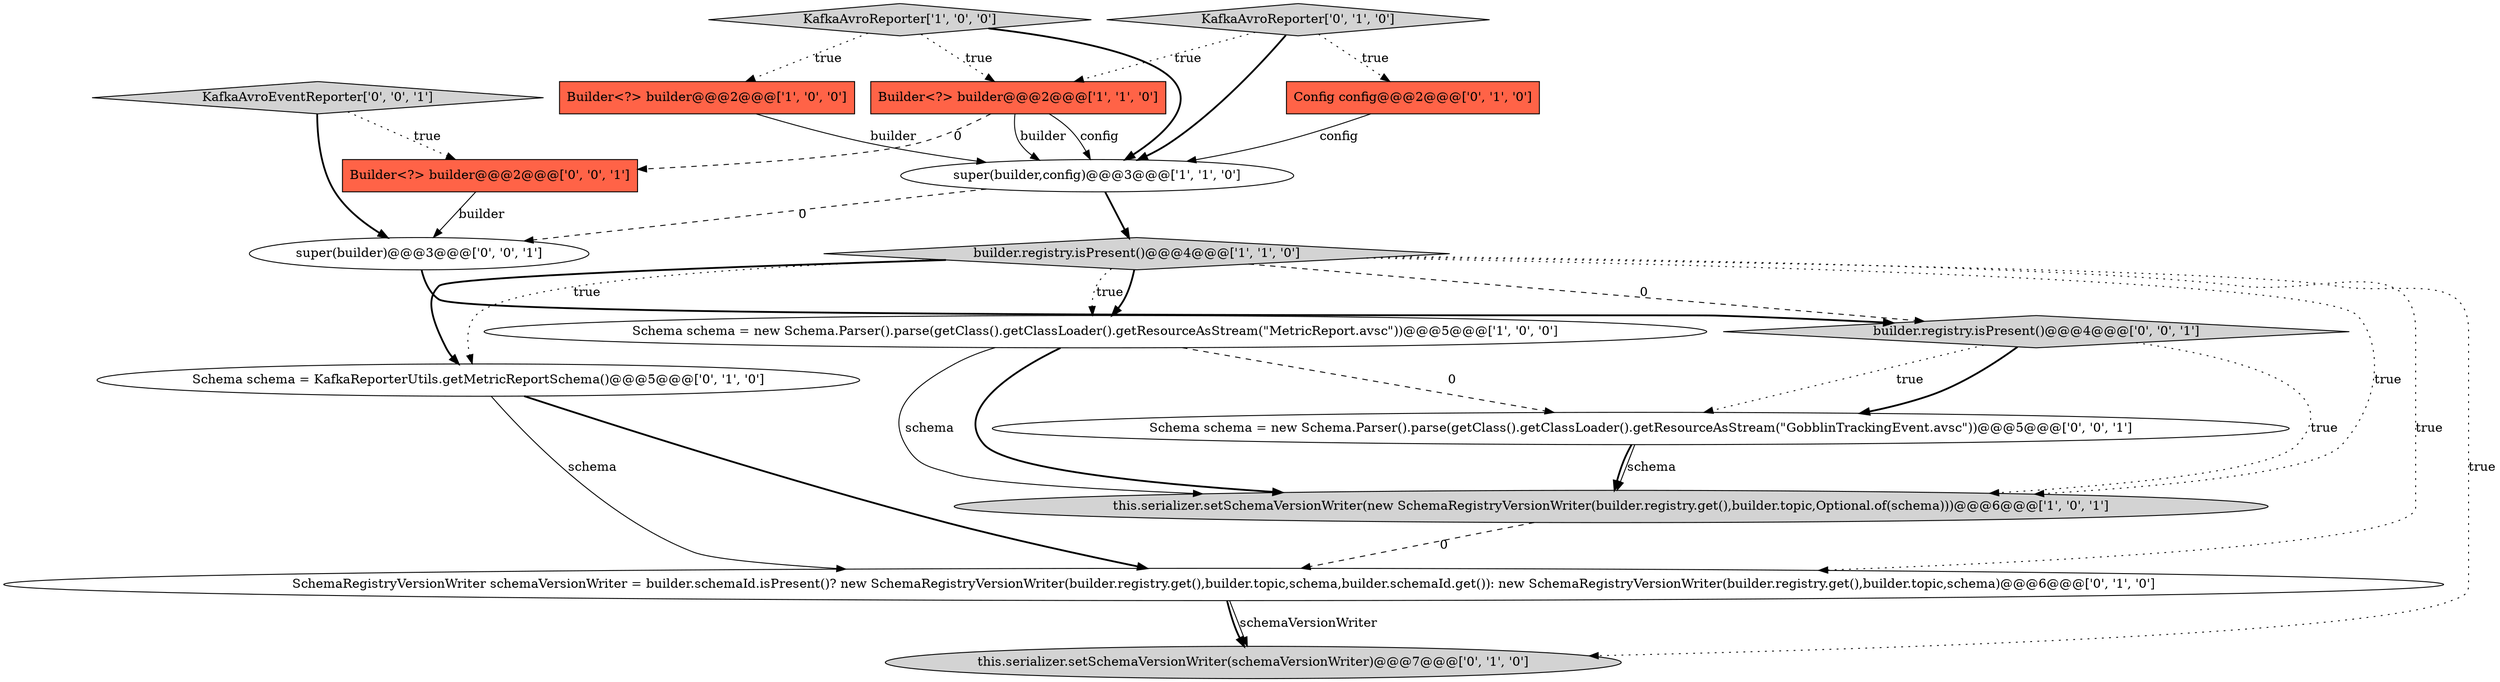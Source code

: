 digraph {
13 [style = filled, label = "Builder<?> builder@@@2@@@['0', '0', '1']", fillcolor = tomato, shape = box image = "AAA0AAABBB3BBB"];
15 [style = filled, label = "Schema schema = new Schema.Parser().parse(getClass().getClassLoader().getResourceAsStream(\"GobblinTrackingEvent.avsc\"))@@@5@@@['0', '0', '1']", fillcolor = white, shape = ellipse image = "AAA0AAABBB3BBB"];
1 [style = filled, label = "super(builder,config)@@@3@@@['1', '1', '0']", fillcolor = white, shape = ellipse image = "AAA0AAABBB1BBB"];
2 [style = filled, label = "this.serializer.setSchemaVersionWriter(new SchemaRegistryVersionWriter(builder.registry.get(),builder.topic,Optional.of(schema)))@@@6@@@['1', '0', '1']", fillcolor = lightgray, shape = ellipse image = "AAA0AAABBB1BBB"];
6 [style = filled, label = "Builder<?> builder@@@2@@@['1', '1', '0']", fillcolor = tomato, shape = box image = "AAA0AAABBB1BBB"];
4 [style = filled, label = "builder.registry.isPresent()@@@4@@@['1', '1', '0']", fillcolor = lightgray, shape = diamond image = "AAA0AAABBB1BBB"];
7 [style = filled, label = "SchemaRegistryVersionWriter schemaVersionWriter = builder.schemaId.isPresent()? new SchemaRegistryVersionWriter(builder.registry.get(),builder.topic,schema,builder.schemaId.get()): new SchemaRegistryVersionWriter(builder.registry.get(),builder.topic,schema)@@@6@@@['0', '1', '0']", fillcolor = white, shape = ellipse image = "AAA1AAABBB2BBB"];
9 [style = filled, label = "Config config@@@2@@@['0', '1', '0']", fillcolor = tomato, shape = box image = "AAA0AAABBB2BBB"];
5 [style = filled, label = "Builder<?> builder@@@2@@@['1', '0', '0']", fillcolor = tomato, shape = box image = "AAA0AAABBB1BBB"];
3 [style = filled, label = "KafkaAvroReporter['1', '0', '0']", fillcolor = lightgray, shape = diamond image = "AAA0AAABBB1BBB"];
10 [style = filled, label = "KafkaAvroReporter['0', '1', '0']", fillcolor = lightgray, shape = diamond image = "AAA0AAABBB2BBB"];
0 [style = filled, label = "Schema schema = new Schema.Parser().parse(getClass().getClassLoader().getResourceAsStream(\"MetricReport.avsc\"))@@@5@@@['1', '0', '0']", fillcolor = white, shape = ellipse image = "AAA0AAABBB1BBB"];
11 [style = filled, label = "this.serializer.setSchemaVersionWriter(schemaVersionWriter)@@@7@@@['0', '1', '0']", fillcolor = lightgray, shape = ellipse image = "AAA1AAABBB2BBB"];
12 [style = filled, label = "super(builder)@@@3@@@['0', '0', '1']", fillcolor = white, shape = ellipse image = "AAA0AAABBB3BBB"];
14 [style = filled, label = "builder.registry.isPresent()@@@4@@@['0', '0', '1']", fillcolor = lightgray, shape = diamond image = "AAA0AAABBB3BBB"];
8 [style = filled, label = "Schema schema = KafkaReporterUtils.getMetricReportSchema()@@@5@@@['0', '1', '0']", fillcolor = white, shape = ellipse image = "AAA0AAABBB2BBB"];
16 [style = filled, label = "KafkaAvroEventReporter['0', '0', '1']", fillcolor = lightgray, shape = diamond image = "AAA0AAABBB3BBB"];
8->7 [style = solid, label="schema"];
15->2 [style = solid, label="schema"];
4->14 [style = dashed, label="0"];
6->1 [style = solid, label="config"];
5->1 [style = solid, label="builder"];
12->14 [style = bold, label=""];
4->7 [style = dotted, label="true"];
4->11 [style = dotted, label="true"];
9->1 [style = solid, label="config"];
6->13 [style = dashed, label="0"];
4->8 [style = bold, label=""];
16->13 [style = dotted, label="true"];
7->11 [style = bold, label=""];
4->0 [style = dotted, label="true"];
15->2 [style = bold, label=""];
3->1 [style = bold, label=""];
6->1 [style = solid, label="builder"];
4->8 [style = dotted, label="true"];
16->12 [style = bold, label=""];
10->1 [style = bold, label=""];
2->7 [style = dashed, label="0"];
7->11 [style = solid, label="schemaVersionWriter"];
14->15 [style = dotted, label="true"];
13->12 [style = solid, label="builder"];
3->6 [style = dotted, label="true"];
1->4 [style = bold, label=""];
0->2 [style = solid, label="schema"];
14->2 [style = dotted, label="true"];
1->12 [style = dashed, label="0"];
10->6 [style = dotted, label="true"];
8->7 [style = bold, label=""];
0->15 [style = dashed, label="0"];
0->2 [style = bold, label=""];
14->15 [style = bold, label=""];
3->5 [style = dotted, label="true"];
10->9 [style = dotted, label="true"];
4->0 [style = bold, label=""];
4->2 [style = dotted, label="true"];
}

